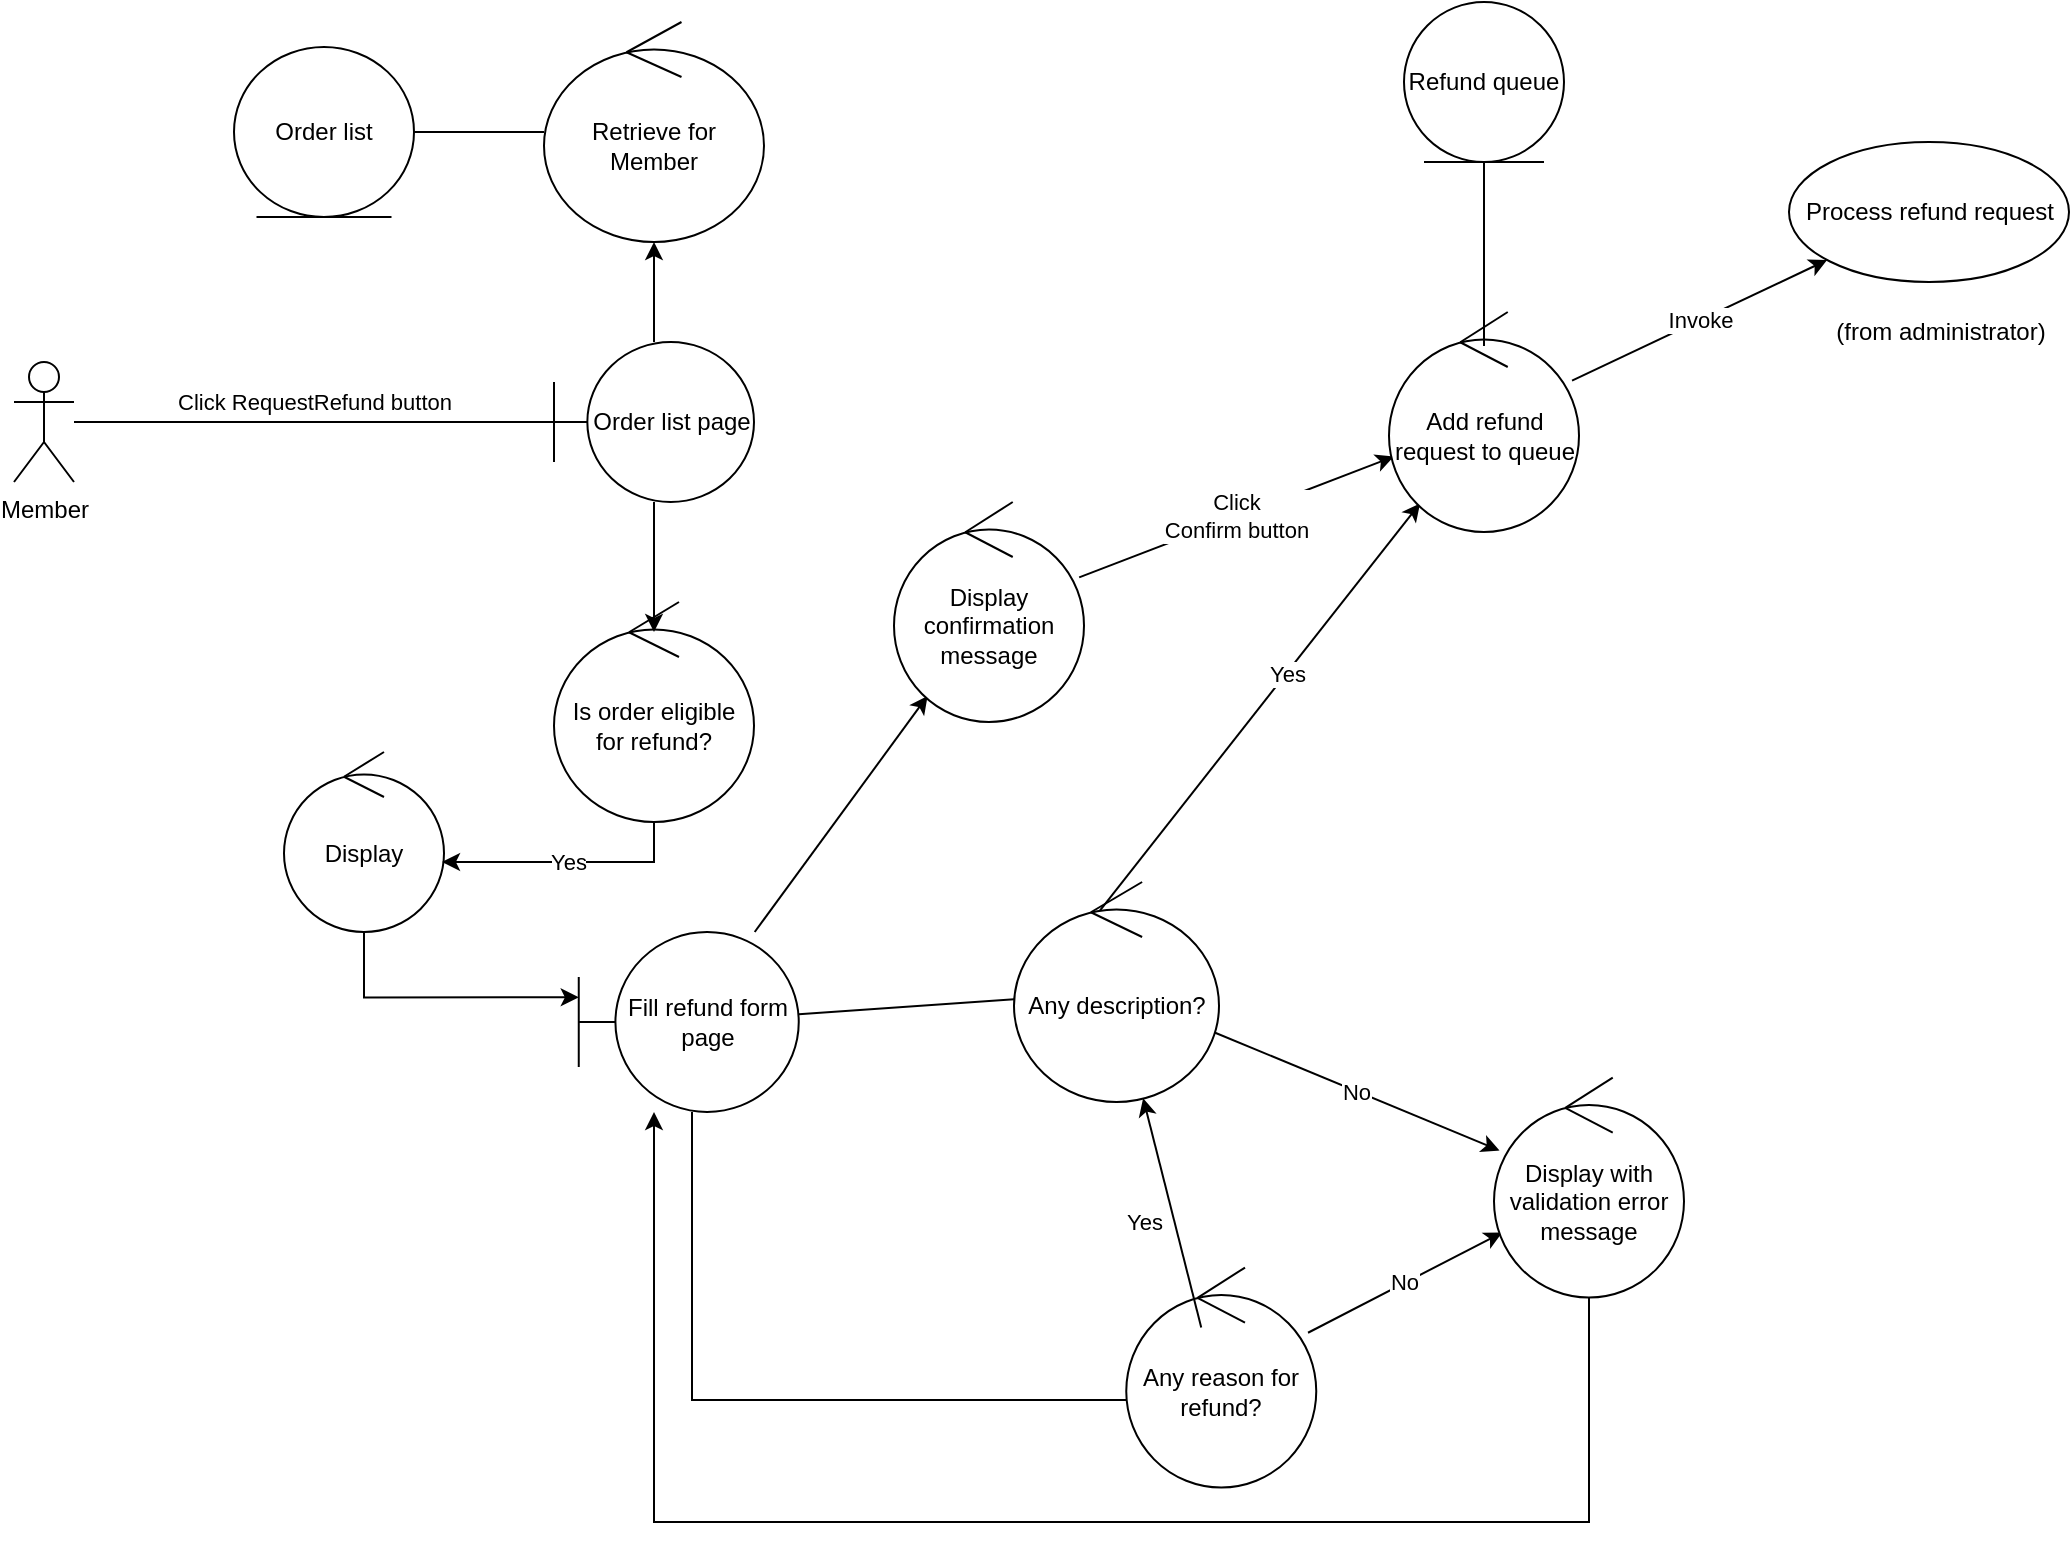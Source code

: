 <mxfile version="22.1.16" type="device">
  <diagram name="Page-1" id="2YBvvXClWsGukQMizWep">
    <mxGraphModel dx="1426" dy="759" grid="1" gridSize="10" guides="1" tooltips="1" connect="1" arrows="1" fold="1" page="1" pageScale="1" pageWidth="850" pageHeight="1100" math="0" shadow="0">
      <root>
        <mxCell id="0" />
        <mxCell id="1" parent="0" />
        <mxCell id="9J51oii0Vci6BszqI7Mn-30" value="Click RequestRefund button" style="edgeStyle=orthogonalEdgeStyle;rounded=0;orthogonalLoop=1;jettySize=auto;html=1;endArrow=none;endFill=0;" edge="1" parent="1" source="J0i74tjH8cRKO-exs7It-1" target="J0i74tjH8cRKO-exs7It-6">
          <mxGeometry y="10" relative="1" as="geometry">
            <mxPoint as="offset" />
          </mxGeometry>
        </mxCell>
        <mxCell id="J0i74tjH8cRKO-exs7It-1" value="Member&lt;br&gt;" style="shape=umlActor;verticalLabelPosition=bottom;verticalAlign=top;html=1;outlineConnect=0;" parent="1" vertex="1">
          <mxGeometry x="210" y="310" width="30" height="60" as="geometry" />
        </mxCell>
        <mxCell id="9J51oii0Vci6BszqI7Mn-6" style="edgeStyle=orthogonalEdgeStyle;rounded=0;orthogonalLoop=1;jettySize=auto;html=1;" edge="1" parent="1" source="J0i74tjH8cRKO-exs7It-6" target="9J51oii0Vci6BszqI7Mn-5">
          <mxGeometry relative="1" as="geometry" />
        </mxCell>
        <mxCell id="J0i74tjH8cRKO-exs7It-6" value="Order list page" style="shape=umlBoundary;whiteSpace=wrap;html=1;" parent="1" vertex="1">
          <mxGeometry x="480" y="300" width="100" height="80" as="geometry" />
        </mxCell>
        <mxCell id="J0i74tjH8cRKO-exs7It-10" value="Display" style="ellipse;shape=umlControl;whiteSpace=wrap;html=1;" parent="1" vertex="1">
          <mxGeometry x="345" y="505" width="80" height="90" as="geometry" />
        </mxCell>
        <mxCell id="J0i74tjH8cRKO-exs7It-44" style="rounded=0;orthogonalLoop=1;jettySize=auto;html=1;endArrow=none;endFill=0;" parent="1" source="J0i74tjH8cRKO-exs7It-15" target="J0i74tjH8cRKO-exs7It-31" edge="1">
          <mxGeometry relative="1" as="geometry" />
        </mxCell>
        <mxCell id="J0i74tjH8cRKO-exs7It-45" style="edgeStyle=orthogonalEdgeStyle;rounded=0;orthogonalLoop=1;jettySize=auto;html=1;endArrow=none;endFill=0;entryX=-0.001;entryY=0.602;entryDx=0;entryDy=0;entryPerimeter=0;" parent="1" edge="1" target="J0i74tjH8cRKO-exs7It-30" source="J0i74tjH8cRKO-exs7It-15">
          <mxGeometry relative="1" as="geometry">
            <mxPoint x="549.13" y="742.77" as="sourcePoint" />
            <mxPoint x="726.132" y="902.77" as="targetPoint" />
            <Array as="points">
              <mxPoint x="549" y="829" />
            </Array>
          </mxGeometry>
        </mxCell>
        <mxCell id="9J51oii0Vci6BszqI7Mn-22" style="rounded=0;orthogonalLoop=1;jettySize=auto;html=1;endArrow=classic;endFill=1;" edge="1" parent="1" source="J0i74tjH8cRKO-exs7It-15" target="J0i74tjH8cRKO-exs7It-38">
          <mxGeometry relative="1" as="geometry" />
        </mxCell>
        <mxCell id="J0i74tjH8cRKO-exs7It-15" value="Fill refund form&lt;br&gt;page" style="shape=umlBoundary;whiteSpace=wrap;html=1;" parent="1" vertex="1">
          <mxGeometry x="492.38" y="595" width="110" height="90" as="geometry" />
        </mxCell>
        <mxCell id="J0i74tjH8cRKO-exs7It-24" style="edgeStyle=orthogonalEdgeStyle;rounded=0;orthogonalLoop=1;jettySize=auto;html=1;entryX=0;entryY=0.363;entryDx=0;entryDy=0;entryPerimeter=0;" parent="1" source="J0i74tjH8cRKO-exs7It-10" target="J0i74tjH8cRKO-exs7It-15" edge="1">
          <mxGeometry relative="1" as="geometry">
            <mxPoint x="467.38" y="622.77" as="sourcePoint" />
            <Array as="points">
              <mxPoint x="385" y="628" />
            </Array>
          </mxGeometry>
        </mxCell>
        <mxCell id="9J51oii0Vci6BszqI7Mn-18" value="No" style="rounded=0;orthogonalLoop=1;jettySize=auto;html=1;" edge="1" parent="1" source="J0i74tjH8cRKO-exs7It-30" target="9J51oii0Vci6BszqI7Mn-16">
          <mxGeometry relative="1" as="geometry" />
        </mxCell>
        <mxCell id="J0i74tjH8cRKO-exs7It-30" value="Any reason for refund?" style="ellipse;shape=umlControl;whiteSpace=wrap;html=1;" parent="1" vertex="1">
          <mxGeometry x="766.13" y="762.77" width="95" height="110" as="geometry" />
        </mxCell>
        <mxCell id="J0i74tjH8cRKO-exs7It-35" value="Yes" style="rounded=0;orthogonalLoop=1;jettySize=auto;html=1;align=left;exitX=0.396;exitY=0.157;exitDx=0;exitDy=0;exitPerimeter=0;" parent="1" source="J0i74tjH8cRKO-exs7It-31" target="J0i74tjH8cRKO-exs7It-52" edge="1">
          <mxGeometry x="0.125" y="8" relative="1" as="geometry">
            <mxPoint x="758.599" y="557.77" as="targetPoint" />
            <mxPoint as="offset" />
          </mxGeometry>
        </mxCell>
        <mxCell id="9J51oii0Vci6BszqI7Mn-17" value="No" style="rounded=0;orthogonalLoop=1;jettySize=auto;html=1;" edge="1" parent="1" source="J0i74tjH8cRKO-exs7It-31" target="9J51oii0Vci6BszqI7Mn-16">
          <mxGeometry relative="1" as="geometry" />
        </mxCell>
        <mxCell id="J0i74tjH8cRKO-exs7It-31" value="Any description?" style="ellipse;shape=umlControl;whiteSpace=wrap;html=1;" parent="1" vertex="1">
          <mxGeometry x="710" y="570" width="102.5" height="110" as="geometry" />
        </mxCell>
        <mxCell id="J0i74tjH8cRKO-exs7It-34" value="Yes" style="rounded=0;orthogonalLoop=1;jettySize=auto;html=1;" parent="1" target="J0i74tjH8cRKO-exs7It-31" edge="1">
          <mxGeometry x="-0.02" y="15" relative="1" as="geometry">
            <mxPoint x="803.63" y="792.77" as="sourcePoint" />
            <mxPoint x="1073.13" y="644.77" as="targetPoint" />
            <mxPoint as="offset" />
            <Array as="points" />
          </mxGeometry>
        </mxCell>
        <mxCell id="J0i74tjH8cRKO-exs7It-38" value="Display confirmation message" style="ellipse;shape=umlControl;whiteSpace=wrap;html=1;" parent="1" vertex="1">
          <mxGeometry x="650" y="380" width="95" height="110" as="geometry" />
        </mxCell>
        <mxCell id="J0i74tjH8cRKO-exs7It-53" value="Click &lt;br&gt;Confirm button" style="rounded=0;orthogonalLoop=1;jettySize=auto;html=1;" parent="1" source="J0i74tjH8cRKO-exs7It-38" target="J0i74tjH8cRKO-exs7It-52" edge="1">
          <mxGeometry relative="1" as="geometry">
            <mxPoint x="810.027" y="520.029" as="sourcePoint" />
            <mxPoint x="897.503" y="396.403" as="targetPoint" />
          </mxGeometry>
        </mxCell>
        <mxCell id="J0i74tjH8cRKO-exs7It-56" value="Invoke" style="rounded=0;orthogonalLoop=1;jettySize=auto;html=1;" parent="1" source="J0i74tjH8cRKO-exs7It-52" target="J0i74tjH8cRKO-exs7It-54" edge="1">
          <mxGeometry relative="1" as="geometry" />
        </mxCell>
        <mxCell id="J0i74tjH8cRKO-exs7It-52" value="Add refund request to queue" style="ellipse;shape=umlControl;whiteSpace=wrap;html=1;" parent="1" vertex="1">
          <mxGeometry x="897.5" y="285" width="95" height="110" as="geometry" />
        </mxCell>
        <mxCell id="J0i74tjH8cRKO-exs7It-54" value="Process refund request" style="ellipse;whiteSpace=wrap;html=1;" parent="1" vertex="1">
          <mxGeometry x="1097.5" y="200" width="140" height="70" as="geometry" />
        </mxCell>
        <mxCell id="J0i74tjH8cRKO-exs7It-55" value="(from administrator)" style="text;html=1;align=center;verticalAlign=middle;resizable=0;points=[];autosize=1;strokeColor=none;fillColor=none;" parent="1" vertex="1">
          <mxGeometry x="1107.5" y="280" width="130" height="30" as="geometry" />
        </mxCell>
        <mxCell id="J0i74tjH8cRKO-exs7It-58" style="rounded=0;orthogonalLoop=1;jettySize=auto;html=1;endArrow=none;endFill=0;exitX=0.5;exitY=0.155;exitDx=0;exitDy=0;exitPerimeter=0;" parent="1" source="J0i74tjH8cRKO-exs7It-52" target="9J51oii0Vci6BszqI7Mn-1" edge="1">
          <mxGeometry relative="1" as="geometry">
            <mxPoint x="945.01" y="218.02" as="targetPoint" />
          </mxGeometry>
        </mxCell>
        <mxCell id="9J51oii0Vci6BszqI7Mn-1" value="Refund queue" style="ellipse;shape=umlEntity;whiteSpace=wrap;html=1;" vertex="1" parent="1">
          <mxGeometry x="905" y="130" width="80" height="80" as="geometry" />
        </mxCell>
        <mxCell id="9J51oii0Vci6BszqI7Mn-8" style="edgeStyle=orthogonalEdgeStyle;rounded=0;orthogonalLoop=1;jettySize=auto;html=1;endArrow=none;endFill=0;" edge="1" parent="1" source="9J51oii0Vci6BszqI7Mn-5" target="9J51oii0Vci6BszqI7Mn-7">
          <mxGeometry relative="1" as="geometry" />
        </mxCell>
        <mxCell id="9J51oii0Vci6BszqI7Mn-5" value="Retrieve for Member" style="ellipse;shape=umlControl;whiteSpace=wrap;html=1;" vertex="1" parent="1">
          <mxGeometry x="475" y="140" width="110" height="110" as="geometry" />
        </mxCell>
        <mxCell id="9J51oii0Vci6BszqI7Mn-7" value="Order list" style="ellipse;shape=umlEntity;whiteSpace=wrap;html=1;" vertex="1" parent="1">
          <mxGeometry x="320" y="152.5" width="90" height="85" as="geometry" />
        </mxCell>
        <mxCell id="9J51oii0Vci6BszqI7Mn-12" value="Yes" style="edgeStyle=orthogonalEdgeStyle;rounded=0;orthogonalLoop=1;jettySize=auto;html=1;" edge="1" parent="1" source="9J51oii0Vci6BszqI7Mn-11" target="J0i74tjH8cRKO-exs7It-10">
          <mxGeometry relative="1" as="geometry">
            <Array as="points">
              <mxPoint x="530" y="560" />
            </Array>
          </mxGeometry>
        </mxCell>
        <mxCell id="9J51oii0Vci6BszqI7Mn-11" value="Is order eligible for refund?" style="ellipse;shape=umlControl;whiteSpace=wrap;html=1;" vertex="1" parent="1">
          <mxGeometry x="480" y="430" width="100" height="110" as="geometry" />
        </mxCell>
        <mxCell id="9J51oii0Vci6BszqI7Mn-15" value="" style="rounded=0;orthogonalLoop=1;jettySize=auto;html=1;entryX=0.5;entryY=0.136;entryDx=0;entryDy=0;entryPerimeter=0;" edge="1" parent="1" source="J0i74tjH8cRKO-exs7It-6" target="9J51oii0Vci6BszqI7Mn-11">
          <mxGeometry relative="1" as="geometry" />
        </mxCell>
        <mxCell id="9J51oii0Vci6BszqI7Mn-20" style="edgeStyle=orthogonalEdgeStyle;rounded=0;orthogonalLoop=1;jettySize=auto;html=1;" edge="1" parent="1" source="9J51oii0Vci6BszqI7Mn-16" target="J0i74tjH8cRKO-exs7It-15">
          <mxGeometry relative="1" as="geometry">
            <Array as="points">
              <mxPoint x="998" y="890" />
              <mxPoint x="530" y="890" />
            </Array>
          </mxGeometry>
        </mxCell>
        <mxCell id="9J51oii0Vci6BszqI7Mn-16" value="Display with validation error message" style="ellipse;shape=umlControl;whiteSpace=wrap;html=1;" vertex="1" parent="1">
          <mxGeometry x="950" y="667.77" width="95" height="110" as="geometry" />
        </mxCell>
      </root>
    </mxGraphModel>
  </diagram>
</mxfile>
